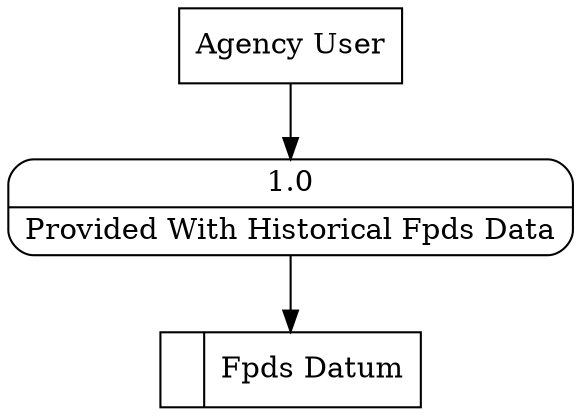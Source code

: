 digraph dfd2{ 
node[shape=record]
200 [label="<f0>  |<f1> Fpds Datum " ];
201 [label="Agency User" shape=box];
202 [label="{<f0> 1.0|<f1> Provided With Historical Fpds Data }" shape=Mrecord];
201 -> 202
202 -> 200
}